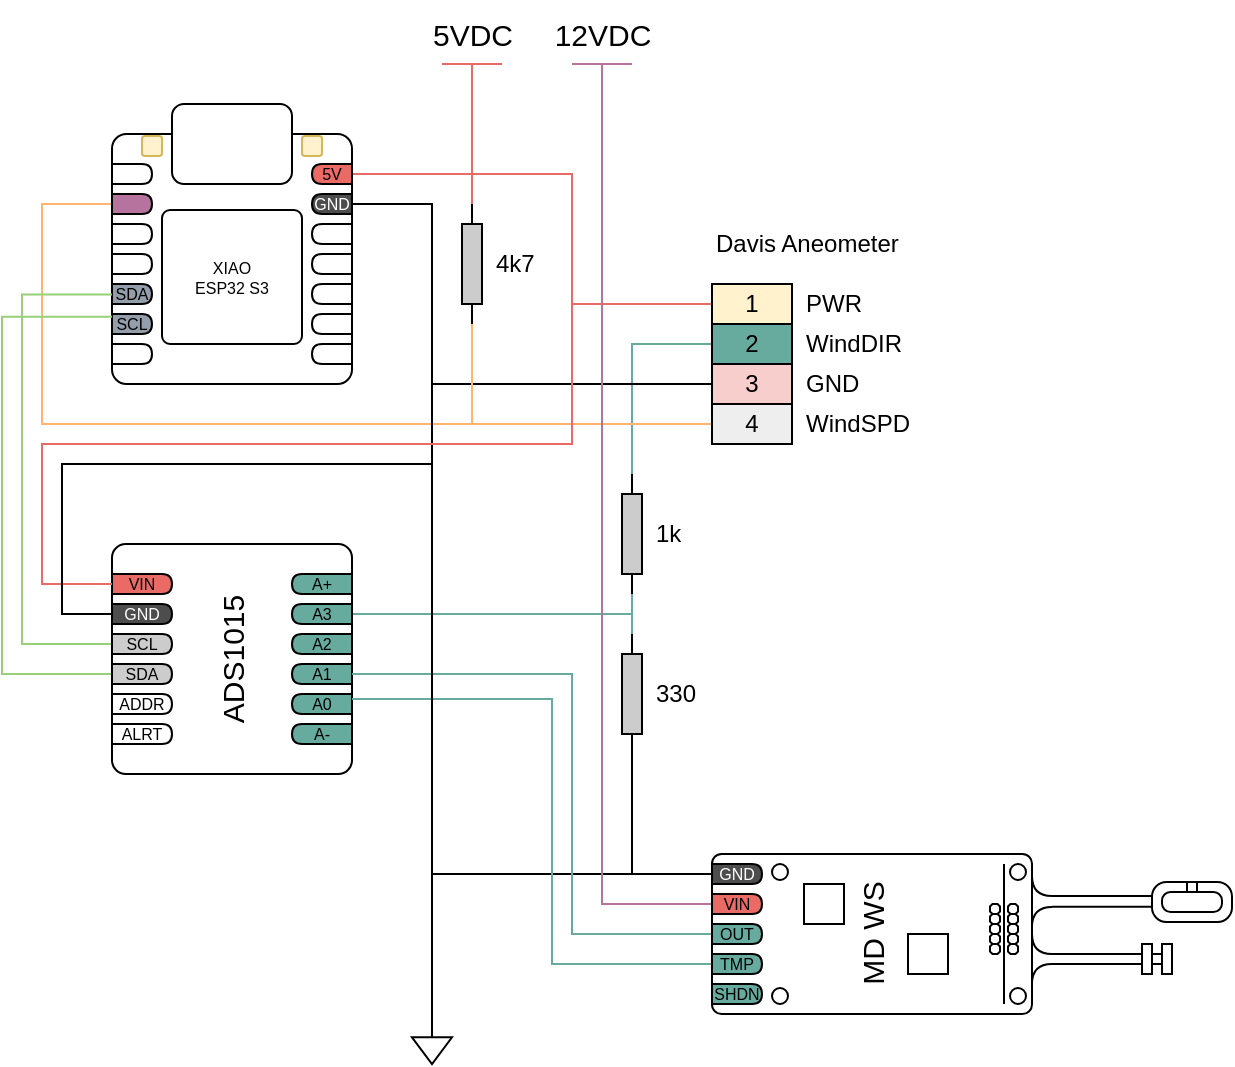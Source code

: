 <mxfile version="21.6.5" type="device" pages="3">
  <diagram name="Circuit" id="XvoTr9ljTmO1E6a0BPS7">
    <mxGraphModel dx="897" dy="849" grid="0" gridSize="5" guides="1" tooltips="1" connect="1" arrows="1" fold="1" page="1" pageScale="1" pageWidth="1169" pageHeight="827" math="0" shadow="0">
      <root>
        <mxCell id="0" />
        <mxCell id="1" parent="0" />
        <mxCell id="fw_i3p1-tEg3yMco6V4o-19" style="edgeStyle=orthogonalEdgeStyle;rounded=0;orthogonalLoop=1;jettySize=auto;html=1;exitX=0;exitY=0.5;exitDx=0;exitDy=0;entryX=0.5;entryY=0;entryDx=0;entryDy=0;entryPerimeter=0;endArrow=none;endFill=0;strokeColor=#EA6B66;" parent="1" source="fw_i3p1-tEg3yMco6V4o-3" target="fw_i3p1-tEg3yMco6V4o-18" edge="1">
          <mxGeometry relative="1" as="geometry">
            <mxPoint x="600" y="140" as="sourcePoint" />
            <mxPoint x="455" y="65" as="targetPoint" />
            <Array as="points">
              <mxPoint x="510" y="180" />
              <mxPoint x="510" y="115" />
              <mxPoint x="460" y="115" />
            </Array>
          </mxGeometry>
        </mxCell>
        <mxCell id="fw_i3p1-tEg3yMco6V4o-69" style="edgeStyle=orthogonalEdgeStyle;shape=connector;rounded=0;orthogonalLoop=1;jettySize=auto;html=1;labelBackgroundColor=default;strokeColor=#67AB9F;fontFamily=Helvetica;fontSize=11;fontColor=default;endArrow=none;endFill=0;exitX=0;exitY=0.5;exitDx=0;exitDy=0;" parent="1" source="fw_i3p1-tEg3yMco6V4o-6" edge="1">
          <mxGeometry relative="1" as="geometry">
            <Array as="points">
              <mxPoint x="540" y="200" />
            </Array>
            <mxPoint x="569.94" y="168.63" as="sourcePoint" />
            <mxPoint x="540" y="265" as="targetPoint" />
          </mxGeometry>
        </mxCell>
        <mxCell id="fw_i3p1-tEg3yMco6V4o-17" style="edgeStyle=orthogonalEdgeStyle;rounded=0;orthogonalLoop=1;jettySize=auto;html=1;exitX=0;exitY=0.5;exitDx=0;exitDy=0;entryX=0.5;entryY=0;entryDx=0;entryDy=0;entryPerimeter=0;endArrow=none;endFill=0;" parent="1" source="fw_i3p1-tEg3yMco6V4o-8" target="fw_i3p1-tEg3yMco6V4o-16" edge="1">
          <mxGeometry relative="1" as="geometry">
            <Array as="points">
              <mxPoint x="600" y="220" />
              <mxPoint x="440" y="220" />
              <mxPoint x="440" y="525" />
            </Array>
          </mxGeometry>
        </mxCell>
        <mxCell id="fw_i3p1-tEg3yMco6V4o-23" style="edgeStyle=orthogonalEdgeStyle;rounded=0;orthogonalLoop=1;jettySize=auto;html=1;exitX=0;exitY=0.5;exitDx=0;exitDy=0;endArrow=none;endFill=0;strokeColor=#FFB570;" parent="1" source="fw_i3p1-tEg3yMco6V4o-7" edge="1">
          <mxGeometry relative="1" as="geometry">
            <mxPoint x="604" y="210" as="sourcePoint" />
            <mxPoint x="460" y="190" as="targetPoint" />
            <Array as="points">
              <mxPoint x="600" y="240" />
              <mxPoint x="460" y="240" />
              <mxPoint x="460" y="190" />
            </Array>
          </mxGeometry>
        </mxCell>
        <mxCell id="fw_i3p1-tEg3yMco6V4o-70" style="edgeStyle=orthogonalEdgeStyle;shape=connector;rounded=0;orthogonalLoop=1;jettySize=auto;html=1;exitX=0;exitY=0.5;exitDx=0;exitDy=0;entryX=0;entryY=0.5;entryDx=0;entryDy=0;labelBackgroundColor=default;strokeColor=#FFB570;fontFamily=Helvetica;fontSize=11;fontColor=default;endArrow=none;endFill=0;" parent="1" source="fw_i3p1-tEg3yMco6V4o-8" target="fw_i3p1-tEg3yMco6V4o-36" edge="1">
          <mxGeometry relative="1" as="geometry">
            <Array as="points">
              <mxPoint x="245" y="240" />
              <mxPoint x="245" y="130" />
            </Array>
          </mxGeometry>
        </mxCell>
        <mxCell id="fw_i3p1-tEg3yMco6V4o-68" style="edgeStyle=orthogonalEdgeStyle;shape=connector;rounded=0;orthogonalLoop=1;jettySize=auto;html=1;exitX=0.5;exitY=0;exitDx=0;exitDy=0;exitPerimeter=0;entryX=1;entryY=0.5;entryDx=0;entryDy=0;labelBackgroundColor=default;strokeColor=default;fontFamily=Helvetica;fontSize=11;fontColor=default;endArrow=none;endFill=0;" parent="1" source="fw_i3p1-tEg3yMco6V4o-16" target="fw_i3p1-tEg3yMco6V4o-29" edge="1">
          <mxGeometry relative="1" as="geometry">
            <mxPoint x="486.69" y="289.75" as="sourcePoint" />
            <mxPoint x="351.69" y="129.75" as="targetPoint" />
            <Array as="points">
              <mxPoint x="440" y="130" />
            </Array>
          </mxGeometry>
        </mxCell>
        <mxCell id="fw_i3p1-tEg3yMco6V4o-16" value="" style="pointerEvents=1;verticalLabelPosition=bottom;shadow=0;dashed=0;align=center;html=1;verticalAlign=top;shape=mxgraph.electrical.signal_sources.signal_ground;" parent="1" vertex="1">
          <mxGeometry x="430" y="540" width="20" height="20" as="geometry" />
        </mxCell>
        <mxCell id="fw_i3p1-tEg3yMco6V4o-67" style="edgeStyle=orthogonalEdgeStyle;shape=connector;rounded=0;orthogonalLoop=1;jettySize=auto;html=1;exitX=0.5;exitY=0;exitDx=0;exitDy=0;exitPerimeter=0;entryX=1;entryY=0.5;entryDx=0;entryDy=0;labelBackgroundColor=default;strokeColor=#EA6B66;fontFamily=Helvetica;fontSize=11;fontColor=default;endArrow=none;endFill=0;" parent="1" source="fw_i3p1-tEg3yMco6V4o-18" target="fw_i3p1-tEg3yMco6V4o-35" edge="1">
          <mxGeometry relative="1" as="geometry" />
        </mxCell>
        <mxCell id="fw_i3p1-tEg3yMco6V4o-18" value="&lt;font style=&quot;font-size: 15px;&quot;&gt;5VDC&lt;/font&gt;" style="verticalLabelPosition=top;verticalAlign=bottom;shape=mxgraph.electrical.signal_sources.vdd;shadow=0;dashed=0;align=center;strokeWidth=1;fontSize=24;html=1;flipV=1;strokeColor=#EA6B66;" parent="1" vertex="1">
          <mxGeometry x="445" y="60" width="30" height="30" as="geometry" />
        </mxCell>
        <mxCell id="fw_i3p1-tEg3yMco6V4o-22" style="edgeStyle=orthogonalEdgeStyle;rounded=0;orthogonalLoop=1;jettySize=auto;html=1;endArrow=none;endFill=0;strokeColor=#EA6B66;" parent="1" edge="1">
          <mxGeometry relative="1" as="geometry">
            <mxPoint x="460" y="70" as="targetPoint" />
            <mxPoint x="460" y="130" as="sourcePoint" />
            <Array as="points">
              <mxPoint x="460" y="130" />
            </Array>
          </mxGeometry>
        </mxCell>
        <mxCell id="fw_i3p1-tEg3yMco6V4o-27" value="" style="group;fontSize=8;" parent="1" vertex="1" connectable="0">
          <mxGeometry x="280" y="80" width="120" height="140" as="geometry" />
        </mxCell>
        <mxCell id="fw_i3p1-tEg3yMco6V4o-28" value="" style="rounded=1;whiteSpace=wrap;html=1;arcSize=6;fontSize=8;" parent="fw_i3p1-tEg3yMco6V4o-27" vertex="1">
          <mxGeometry y="15" width="120" height="125" as="geometry" />
        </mxCell>
        <mxCell id="fw_i3p1-tEg3yMco6V4o-29" value="&lt;font style=&quot;color: rgb(255, 255, 255);&quot;&gt;GND&lt;/font&gt;" style="shape=delay;whiteSpace=wrap;html=1;flipV=0;flipH=1;fillColor=#4D4D4D;fontSize=8;" parent="fw_i3p1-tEg3yMco6V4o-27" vertex="1">
          <mxGeometry x="100" y="45" width="20" height="10" as="geometry" />
        </mxCell>
        <mxCell id="fw_i3p1-tEg3yMco6V4o-30" value="" style="shape=delay;whiteSpace=wrap;html=1;flipV=0;flipH=1;fontSize=8;" parent="fw_i3p1-tEg3yMco6V4o-27" vertex="1">
          <mxGeometry x="100" y="60" width="20" height="10" as="geometry" />
        </mxCell>
        <mxCell id="fw_i3p1-tEg3yMco6V4o-31" value="" style="shape=delay;whiteSpace=wrap;html=1;flipV=0;flipH=1;fontSize=8;" parent="fw_i3p1-tEg3yMco6V4o-27" vertex="1">
          <mxGeometry x="100" y="90" width="20" height="10" as="geometry" />
        </mxCell>
        <mxCell id="fw_i3p1-tEg3yMco6V4o-32" value="" style="shape=delay;whiteSpace=wrap;html=1;flipV=0;flipH=1;fontSize=8;" parent="fw_i3p1-tEg3yMco6V4o-27" vertex="1">
          <mxGeometry x="100" y="105" width="20" height="10" as="geometry" />
        </mxCell>
        <mxCell id="fw_i3p1-tEg3yMco6V4o-33" value="" style="shape=delay;whiteSpace=wrap;html=1;flipV=0;flipH=1;fontSize=8;" parent="fw_i3p1-tEg3yMco6V4o-27" vertex="1">
          <mxGeometry x="100" y="75" width="20" height="10" as="geometry" />
        </mxCell>
        <mxCell id="fw_i3p1-tEg3yMco6V4o-34" value="" style="shape=delay;whiteSpace=wrap;html=1;flipV=0;flipH=1;fontSize=8;" parent="fw_i3p1-tEg3yMco6V4o-27" vertex="1">
          <mxGeometry x="100" y="120" width="20" height="10" as="geometry" />
        </mxCell>
        <mxCell id="fw_i3p1-tEg3yMco6V4o-35" value="5V" style="shape=delay;whiteSpace=wrap;html=1;flipV=0;flipH=1;fillColor=#EA6B66;fontSize=8;" parent="fw_i3p1-tEg3yMco6V4o-27" vertex="1">
          <mxGeometry x="100" y="30" width="20" height="10" as="geometry" />
        </mxCell>
        <mxCell id="fw_i3p1-tEg3yMco6V4o-36" value="" style="shape=delay;whiteSpace=wrap;html=1;flipV=0;flipH=0;fillColor=#B5739D;fontSize=8;" parent="fw_i3p1-tEg3yMco6V4o-27" vertex="1">
          <mxGeometry y="45" width="20" height="10" as="geometry" />
        </mxCell>
        <mxCell id="fw_i3p1-tEg3yMco6V4o-37" value="" style="shape=delay;whiteSpace=wrap;html=1;flipV=0;flipH=0;fontSize=8;" parent="fw_i3p1-tEg3yMco6V4o-27" vertex="1">
          <mxGeometry y="60" width="20" height="10" as="geometry" />
        </mxCell>
        <mxCell id="fw_i3p1-tEg3yMco6V4o-38" value="SDA" style="shape=delay;whiteSpace=wrap;html=1;flipV=0;flipH=0;fillColor=#949EAB;fontSize=8;" parent="fw_i3p1-tEg3yMco6V4o-27" vertex="1">
          <mxGeometry y="90" width="20" height="10" as="geometry" />
        </mxCell>
        <mxCell id="fw_i3p1-tEg3yMco6V4o-39" value="SCL" style="shape=delay;whiteSpace=wrap;html=1;flipV=0;flipH=0;fillColor=#949EAB;fontSize=8;" parent="fw_i3p1-tEg3yMco6V4o-27" vertex="1">
          <mxGeometry y="105" width="20" height="10" as="geometry" />
        </mxCell>
        <mxCell id="fw_i3p1-tEg3yMco6V4o-40" value="" style="shape=delay;whiteSpace=wrap;html=1;flipV=0;flipH=0;fontSize=8;" parent="fw_i3p1-tEg3yMco6V4o-27" vertex="1">
          <mxGeometry y="75" width="20" height="10" as="geometry" />
        </mxCell>
        <mxCell id="fw_i3p1-tEg3yMco6V4o-41" value="" style="shape=delay;whiteSpace=wrap;html=1;flipV=0;flipH=0;fontSize=8;" parent="fw_i3p1-tEg3yMco6V4o-27" vertex="1">
          <mxGeometry y="120" width="20" height="10" as="geometry" />
        </mxCell>
        <mxCell id="fw_i3p1-tEg3yMco6V4o-42" value="" style="shape=delay;whiteSpace=wrap;html=1;flipV=0;flipH=0;fillColor=light-dark(#ffffff, #3a756b);fontSize=8;" parent="fw_i3p1-tEg3yMco6V4o-27" vertex="1">
          <mxGeometry y="30" width="20" height="10" as="geometry" />
        </mxCell>
        <mxCell id="fw_i3p1-tEg3yMco6V4o-43" value="" style="rounded=1;whiteSpace=wrap;html=1;fontSize=8;" parent="fw_i3p1-tEg3yMco6V4o-27" vertex="1">
          <mxGeometry x="30" width="60" height="40" as="geometry" />
        </mxCell>
        <mxCell id="fw_i3p1-tEg3yMco6V4o-44" value="" style="rounded=1;whiteSpace=wrap;html=1;fontSize=8;fillColor=#fff2cc;strokeColor=#d6b656;" parent="fw_i3p1-tEg3yMco6V4o-27" vertex="1">
          <mxGeometry x="95" y="16" width="10" height="10" as="geometry" />
        </mxCell>
        <mxCell id="fw_i3p1-tEg3yMco6V4o-45" value="" style="rounded=1;whiteSpace=wrap;html=1;fontSize=8;fillColor=#fff2cc;strokeColor=#d6b656;" parent="fw_i3p1-tEg3yMco6V4o-27" vertex="1">
          <mxGeometry x="15" y="16" width="10" height="10" as="geometry" />
        </mxCell>
        <mxCell id="fw_i3p1-tEg3yMco6V4o-46" value="XIAO&lt;br&gt;ESP32 S3" style="rounded=1;whiteSpace=wrap;html=1;arcSize=6;fontSize=8;" parent="fw_i3p1-tEg3yMco6V4o-27" vertex="1">
          <mxGeometry x="25" y="53" width="70" height="67" as="geometry" />
        </mxCell>
        <mxCell id="OuY9Tl7CmM50oojPETYp-21" style="edgeStyle=orthogonalEdgeStyle;rounded=0;orthogonalLoop=1;jettySize=auto;html=1;exitX=0;exitY=0.5;exitDx=0;exitDy=0;endArrow=none;startFill=0;entryX=0;entryY=0.5;entryDx=0;entryDy=0;strokeColor=#97D077;" parent="1" target="OuY9Tl7CmM50oojPETYp-5" edge="1">
          <mxGeometry relative="1" as="geometry">
            <mxPoint x="280" y="186.37" as="sourcePoint" />
            <mxPoint x="280" y="476.37" as="targetPoint" />
            <Array as="points">
              <mxPoint x="225" y="186" />
              <mxPoint x="225" y="365" />
            </Array>
          </mxGeometry>
        </mxCell>
        <mxCell id="OuY9Tl7CmM50oojPETYp-22" style="edgeStyle=orthogonalEdgeStyle;rounded=0;orthogonalLoop=1;jettySize=auto;html=1;exitX=0;exitY=0.5;exitDx=0;exitDy=0;endArrow=none;startFill=0;entryX=0;entryY=0.5;entryDx=0;entryDy=0;strokeColor=#97D077;" parent="1" target="OuY9Tl7CmM50oojPETYp-4" edge="1">
          <mxGeometry relative="1" as="geometry">
            <mxPoint x="280" y="175.31" as="sourcePoint" />
            <mxPoint x="280" y="435.31" as="targetPoint" />
            <Array as="points">
              <mxPoint x="235" y="175" />
              <mxPoint x="235" y="350" />
            </Array>
          </mxGeometry>
        </mxCell>
        <mxCell id="OuY9Tl7CmM50oojPETYp-29" style="edgeStyle=orthogonalEdgeStyle;shape=connector;rounded=0;orthogonalLoop=1;jettySize=auto;html=1;labelBackgroundColor=default;strokeColor=#67AB9F;fontFamily=Helvetica;fontSize=11;fontColor=default;endArrow=none;endFill=0;" parent="1" edge="1">
          <mxGeometry relative="1" as="geometry">
            <mxPoint x="540" y="325" as="sourcePoint" />
            <mxPoint x="540" y="355" as="targetPoint" />
          </mxGeometry>
        </mxCell>
        <mxCell id="OuY9Tl7CmM50oojPETYp-32" style="edgeStyle=orthogonalEdgeStyle;rounded=0;orthogonalLoop=1;jettySize=auto;html=1;entryX=0.5;entryY=0;entryDx=0;entryDy=0;entryPerimeter=0;endArrow=none;endFill=0;" parent="1" target="fw_i3p1-tEg3yMco6V4o-16" edge="1">
          <mxGeometry relative="1" as="geometry">
            <Array as="points">
              <mxPoint x="540" y="465" />
              <mxPoint x="440" y="465" />
              <mxPoint x="440" y="525" />
            </Array>
            <mxPoint x="540" y="405" as="sourcePoint" />
            <mxPoint x="465" y="585" as="targetPoint" />
          </mxGeometry>
        </mxCell>
        <mxCell id="fw_i3p1-tEg3yMco6V4o-72" value="4k7" style="text;html=1;align=left;verticalAlign=middle;resizable=1;points=[];autosize=0;strokeColor=none;fillColor=none;snapToPoint=1;" parent="1" vertex="1">
          <mxGeometry x="470" y="150" width="35" height="20" as="geometry" />
        </mxCell>
        <mxCell id="OuY9Tl7CmM50oojPETYp-35" value="" style="rounded=0;whiteSpace=wrap;html=1;fillColor=#CCCCCC;" parent="1" vertex="1">
          <mxGeometry x="455" y="140" width="10" height="40" as="geometry" />
        </mxCell>
        <mxCell id="OuY9Tl7CmM50oojPETYp-36" value="" style="endArrow=none;html=1;rounded=0;entryX=0.5;entryY=1;entryDx=0;entryDy=0;" parent="1" target="OuY9Tl7CmM50oojPETYp-35" edge="1">
          <mxGeometry width="50" height="50" relative="1" as="geometry">
            <mxPoint x="460" y="190" as="sourcePoint" />
            <mxPoint x="410" y="180" as="targetPoint" />
          </mxGeometry>
        </mxCell>
        <mxCell id="OuY9Tl7CmM50oojPETYp-37" value="" style="endArrow=none;html=1;rounded=0;entryX=0.5;entryY=0;entryDx=0;entryDy=0;" parent="1" target="OuY9Tl7CmM50oojPETYp-35" edge="1">
          <mxGeometry width="50" height="50" relative="1" as="geometry">
            <mxPoint x="460" y="130" as="sourcePoint" />
            <mxPoint x="500" y="210" as="targetPoint" />
          </mxGeometry>
        </mxCell>
        <mxCell id="OuY9Tl7CmM50oojPETYp-40" value="1k" style="text;html=1;align=left;verticalAlign=middle;resizable=1;points=[];autosize=0;strokeColor=none;fillColor=none;snapToPoint=1;" parent="1" vertex="1">
          <mxGeometry x="550" y="285" width="40" height="20" as="geometry" />
        </mxCell>
        <mxCell id="OuY9Tl7CmM50oojPETYp-41" value="" style="rounded=0;whiteSpace=wrap;html=1;fillStyle=solid;fillColor=#CCCCCC;" parent="1" vertex="1">
          <mxGeometry x="535" y="275" width="10" height="40" as="geometry" />
        </mxCell>
        <mxCell id="OuY9Tl7CmM50oojPETYp-42" value="" style="endArrow=none;html=1;rounded=0;entryX=0.5;entryY=1;entryDx=0;entryDy=0;" parent="1" target="OuY9Tl7CmM50oojPETYp-41" edge="1">
          <mxGeometry width="50" height="50" relative="1" as="geometry">
            <mxPoint x="540" y="325" as="sourcePoint" />
            <mxPoint x="459.75" y="315" as="targetPoint" />
          </mxGeometry>
        </mxCell>
        <mxCell id="OuY9Tl7CmM50oojPETYp-43" value="" style="endArrow=none;html=1;rounded=0;entryX=0.5;entryY=0;entryDx=0;entryDy=0;" parent="1" target="OuY9Tl7CmM50oojPETYp-41" edge="1">
          <mxGeometry width="50" height="50" relative="1" as="geometry">
            <mxPoint x="540" y="265" as="sourcePoint" />
            <mxPoint x="549.75" y="345" as="targetPoint" />
          </mxGeometry>
        </mxCell>
        <mxCell id="OuY9Tl7CmM50oojPETYp-44" value="330" style="text;html=1;align=left;verticalAlign=middle;resizable=1;points=[];autosize=0;strokeColor=none;fillColor=none;snapToPoint=1;" parent="1" vertex="1">
          <mxGeometry x="550" y="365" width="40" height="20" as="geometry" />
        </mxCell>
        <mxCell id="OuY9Tl7CmM50oojPETYp-45" value="" style="rounded=0;whiteSpace=wrap;html=1;fillColor=#CCCCCC;fillStyle=auto;" parent="1" vertex="1">
          <mxGeometry x="535" y="355" width="10" height="40" as="geometry" />
        </mxCell>
        <mxCell id="OuY9Tl7CmM50oojPETYp-46" value="" style="endArrow=none;html=1;rounded=0;entryX=0.5;entryY=1;entryDx=0;entryDy=0;" parent="1" target="OuY9Tl7CmM50oojPETYp-45" edge="1">
          <mxGeometry width="50" height="50" relative="1" as="geometry">
            <mxPoint x="540" y="405" as="sourcePoint" />
            <mxPoint x="459.75" y="395" as="targetPoint" />
          </mxGeometry>
        </mxCell>
        <mxCell id="OuY9Tl7CmM50oojPETYp-47" value="" style="endArrow=none;html=1;rounded=0;entryX=0.5;entryY=0;entryDx=0;entryDy=0;" parent="1" target="OuY9Tl7CmM50oojPETYp-45" edge="1">
          <mxGeometry width="50" height="50" relative="1" as="geometry">
            <mxPoint x="540" y="345" as="sourcePoint" />
            <mxPoint x="549.75" y="425" as="targetPoint" />
          </mxGeometry>
        </mxCell>
        <mxCell id="fw_i3p1-tEg3yMco6V4o-3" value="1" style="rounded=0;whiteSpace=wrap;html=1;fillColor=#fff2cc;strokeColor=default;container=0;" parent="1" vertex="1">
          <mxGeometry x="580" y="170" width="40" height="20" as="geometry" />
        </mxCell>
        <mxCell id="fw_i3p1-tEg3yMco6V4o-6" value="2" style="rounded=0;whiteSpace=wrap;html=1;fillColor=#67AB9F;strokeColor=default;container=0;" parent="1" vertex="1">
          <mxGeometry x="580" y="190" width="40" height="20" as="geometry" />
        </mxCell>
        <mxCell id="fw_i3p1-tEg3yMco6V4o-7" value="3" style="rounded=0;whiteSpace=wrap;html=1;fillColor=#f8cecc;strokeColor=default;container=0;" parent="1" vertex="1">
          <mxGeometry x="580" y="210" width="40" height="20" as="geometry" />
        </mxCell>
        <mxCell id="fw_i3p1-tEg3yMco6V4o-8" value="4" style="rounded=0;whiteSpace=wrap;html=1;fillColor=#eeeeee;strokeColor=default;container=0;" parent="1" vertex="1">
          <mxGeometry x="580" y="230" width="40" height="20" as="geometry" />
        </mxCell>
        <mxCell id="fw_i3p1-tEg3yMco6V4o-10" value="PWR" style="text;html=1;align=left;verticalAlign=middle;resizable=1;points=[];autosize=0;strokeColor=none;fillColor=none;snapToPoint=1;container=0;" parent="1" vertex="1">
          <mxGeometry x="625" y="170" width="60" height="20" as="geometry" />
        </mxCell>
        <mxCell id="fw_i3p1-tEg3yMco6V4o-11" value="WindDIR" style="text;html=1;align=left;verticalAlign=middle;resizable=1;points=[];autosize=0;strokeColor=none;fillColor=none;snapToPoint=1;container=0;" parent="1" vertex="1">
          <mxGeometry x="625" y="190" width="60" height="20" as="geometry" />
        </mxCell>
        <mxCell id="fw_i3p1-tEg3yMco6V4o-12" value="GND" style="text;html=1;align=left;verticalAlign=middle;resizable=1;points=[];autosize=0;strokeColor=none;fillColor=none;snapToPoint=1;container=0;" parent="1" vertex="1">
          <mxGeometry x="625" y="210" width="60" height="20" as="geometry" />
        </mxCell>
        <mxCell id="fw_i3p1-tEg3yMco6V4o-13" value="WindSPD" style="text;html=1;align=left;verticalAlign=middle;resizable=1;points=[];autosize=0;strokeColor=none;fillColor=none;snapToPoint=1;container=0;" parent="1" vertex="1">
          <mxGeometry x="625" y="230" width="60" height="20" as="geometry" />
        </mxCell>
        <mxCell id="fw_i3p1-tEg3yMco6V4o-73" value="Davis Aneometer" style="text;html=1;align=left;verticalAlign=middle;resizable=1;points=[];autosize=0;strokeColor=none;fillColor=none;snapToPoint=1;container=0;" parent="1" vertex="1">
          <mxGeometry x="580" y="140" width="100" height="20" as="geometry" />
        </mxCell>
        <mxCell id="OuY9Tl7CmM50oojPETYp-49" style="edgeStyle=orthogonalEdgeStyle;rounded=0;orthogonalLoop=1;jettySize=auto;html=1;exitX=1;exitY=0.5;exitDx=0;exitDy=0;endArrow=none;startFill=0;strokeColor=#67AB9F;" parent="1" source="OuY9Tl7CmM50oojPETYp-10" edge="1">
          <mxGeometry relative="1" as="geometry">
            <mxPoint x="540" y="325" as="targetPoint" />
            <Array as="points">
              <mxPoint x="540" y="335" />
            </Array>
          </mxGeometry>
        </mxCell>
        <mxCell id="OuY9Tl7CmM50oojPETYp-51" value="" style="group" parent="1" vertex="1" connectable="0">
          <mxGeometry x="280" y="300" width="120" height="115" as="geometry" />
        </mxCell>
        <mxCell id="OuY9Tl7CmM50oojPETYp-15" value="" style="rounded=1;whiteSpace=wrap;html=1;arcSize=6;fontSize=9;verticalAlign=middle;horizontal=1;" parent="OuY9Tl7CmM50oojPETYp-51" vertex="1">
          <mxGeometry width="120" height="115" as="geometry" />
        </mxCell>
        <mxCell id="OuY9Tl7CmM50oojPETYp-2" value="VIN" style="shape=delay;whiteSpace=wrap;html=1;flipV=0;flipH=0;fontSize=8;verticalAlign=middle;horizontal=1;fillColor=#EA6B66;" parent="OuY9Tl7CmM50oojPETYp-51" vertex="1">
          <mxGeometry y="15" width="30" height="10" as="geometry" />
        </mxCell>
        <mxCell id="OuY9Tl7CmM50oojPETYp-3" value="&lt;font style=&quot;color: rgb(255, 255, 255);&quot;&gt;GND&lt;/font&gt;" style="shape=delay;whiteSpace=wrap;html=1;flipV=0;flipH=0;fontSize=8;verticalAlign=middle;horizontal=1;fillColor=#4D4D4D;" parent="OuY9Tl7CmM50oojPETYp-51" vertex="1">
          <mxGeometry y="30" width="30" height="10" as="geometry" />
        </mxCell>
        <mxCell id="OuY9Tl7CmM50oojPETYp-4" value="SCL" style="shape=delay;whiteSpace=wrap;html=1;flipV=0;flipH=0;fontSize=8;verticalAlign=middle;horizontal=1;fillColor=#CCCCCC;" parent="OuY9Tl7CmM50oojPETYp-51" vertex="1">
          <mxGeometry y="45" width="30" height="10" as="geometry" />
        </mxCell>
        <mxCell id="OuY9Tl7CmM50oojPETYp-5" value="SDA" style="shape=delay;whiteSpace=wrap;html=1;flipV=0;flipH=0;fontSize=8;verticalAlign=middle;horizontal=1;fillColor=#CCCCCC;" parent="OuY9Tl7CmM50oojPETYp-51" vertex="1">
          <mxGeometry y="60" width="30" height="10" as="geometry" />
        </mxCell>
        <mxCell id="OuY9Tl7CmM50oojPETYp-6" value="ADDR" style="shape=delay;whiteSpace=wrap;html=1;flipV=0;flipH=0;fontSize=8;verticalAlign=middle;horizontal=1;" parent="OuY9Tl7CmM50oojPETYp-51" vertex="1">
          <mxGeometry y="75" width="30" height="10" as="geometry" />
        </mxCell>
        <mxCell id="OuY9Tl7CmM50oojPETYp-7" value="ALRT" style="shape=delay;whiteSpace=wrap;html=1;flipV=0;flipH=0;fontSize=8;verticalAlign=middle;horizontal=1;" parent="OuY9Tl7CmM50oojPETYp-51" vertex="1">
          <mxGeometry y="90" width="30" height="10" as="geometry" />
        </mxCell>
        <mxCell id="OuY9Tl7CmM50oojPETYp-8" value="A+" style="shape=delay;whiteSpace=wrap;html=1;flipV=1;flipH=1;fontSize=8;verticalAlign=middle;horizontal=1;fillColor=#67AB9F;" parent="OuY9Tl7CmM50oojPETYp-51" vertex="1">
          <mxGeometry x="90" y="15" width="30" height="10" as="geometry" />
        </mxCell>
        <mxCell id="OuY9Tl7CmM50oojPETYp-10" value="A3" style="shape=delay;whiteSpace=wrap;html=1;flipV=1;flipH=1;fontSize=8;verticalAlign=middle;horizontal=1;fillColor=#67AB9F;" parent="OuY9Tl7CmM50oojPETYp-51" vertex="1">
          <mxGeometry x="90" y="30" width="30" height="10" as="geometry" />
        </mxCell>
        <mxCell id="OuY9Tl7CmM50oojPETYp-11" value="A2" style="shape=delay;whiteSpace=wrap;html=1;flipV=1;flipH=1;fontSize=8;verticalAlign=middle;horizontal=1;fillColor=#67AB9F;" parent="OuY9Tl7CmM50oojPETYp-51" vertex="1">
          <mxGeometry x="90" y="45" width="30" height="10" as="geometry" />
        </mxCell>
        <mxCell id="OuY9Tl7CmM50oojPETYp-12" value="A1" style="shape=delay;whiteSpace=wrap;html=1;flipV=1;flipH=1;fontSize=8;verticalAlign=middle;horizontal=1;fillColor=#67AB9F;" parent="OuY9Tl7CmM50oojPETYp-51" vertex="1">
          <mxGeometry x="90" y="60" width="30" height="10" as="geometry" />
        </mxCell>
        <mxCell id="OuY9Tl7CmM50oojPETYp-13" value="A0" style="shape=delay;whiteSpace=wrap;html=1;flipV=1;flipH=1;fontSize=8;verticalAlign=middle;horizontal=1;fillColor=#67AB9F;" parent="OuY9Tl7CmM50oojPETYp-51" vertex="1">
          <mxGeometry x="90" y="75" width="30" height="10" as="geometry" />
        </mxCell>
        <mxCell id="OuY9Tl7CmM50oojPETYp-14" value="A-" style="shape=delay;whiteSpace=wrap;html=1;flipV=1;flipH=1;fontSize=8;verticalAlign=middle;horizontal=1;fillColor=#67AB9F;" parent="OuY9Tl7CmM50oojPETYp-51" vertex="1">
          <mxGeometry x="90" y="90" width="30" height="10" as="geometry" />
        </mxCell>
        <mxCell id="OuY9Tl7CmM50oojPETYp-18" value="ADS1015" style="text;html=1;align=center;verticalAlign=middle;resizable=0;points=[];autosize=1;strokeColor=none;fillColor=none;horizontal=0;fontSize=15;" parent="OuY9Tl7CmM50oojPETYp-51" vertex="1">
          <mxGeometry x="40" y="18" width="40" height="80" as="geometry" />
        </mxCell>
        <mxCell id="lrHeVXL_7mHY9V9zvXNX-52" style="edgeStyle=orthogonalEdgeStyle;rounded=0;orthogonalLoop=1;jettySize=auto;html=1;exitX=0;exitY=0.5;exitDx=0;exitDy=0;entryX=0.5;entryY=0;entryDx=0;entryDy=0;entryPerimeter=0;endArrow=none;endFill=0;" parent="1" source="lrHeVXL_7mHY9V9zvXNX-4" target="fw_i3p1-tEg3yMco6V4o-16" edge="1">
          <mxGeometry relative="1" as="geometry" />
        </mxCell>
        <mxCell id="lrHeVXL_7mHY9V9zvXNX-53" style="edgeStyle=orthogonalEdgeStyle;rounded=0;orthogonalLoop=1;jettySize=auto;html=1;exitX=0;exitY=0.5;exitDx=0;exitDy=0;endArrow=none;endFill=0;strokeColor=#B5739D;entryX=0.5;entryY=0;entryDx=0;entryDy=0;entryPerimeter=0;" parent="1" source="lrHeVXL_7mHY9V9zvXNX-3" target="8cegwo1otzn5n52Kw3hn-1" edge="1">
          <mxGeometry relative="1" as="geometry">
            <mxPoint x="605" y="185" as="sourcePoint" />
            <mxPoint x="485" y="65" as="targetPoint" />
            <Array as="points">
              <mxPoint x="525" y="480" />
              <mxPoint x="525" y="90" />
            </Array>
          </mxGeometry>
        </mxCell>
        <mxCell id="lrHeVXL_7mHY9V9zvXNX-54" style="edgeStyle=orthogonalEdgeStyle;rounded=0;orthogonalLoop=1;jettySize=auto;html=1;exitX=1;exitY=0.25;exitDx=0;exitDy=0;entryX=0;entryY=0.5;entryDx=0;entryDy=0;endArrow=none;endFill=0;strokeColor=#67AB9F;" parent="1" source="OuY9Tl7CmM50oojPETYp-13" target="lrHeVXL_7mHY9V9zvXNX-12" edge="1">
          <mxGeometry relative="1" as="geometry">
            <Array as="points">
              <mxPoint x="500" y="378" />
              <mxPoint x="500" y="510" />
            </Array>
          </mxGeometry>
        </mxCell>
        <mxCell id="lrHeVXL_7mHY9V9zvXNX-55" style="edgeStyle=orthogonalEdgeStyle;rounded=0;orthogonalLoop=1;jettySize=auto;html=1;exitX=1;exitY=0.5;exitDx=0;exitDy=0;entryX=0;entryY=0.5;entryDx=0;entryDy=0;endArrow=none;endFill=0;strokeColor=#67AB9F;" parent="1" source="OuY9Tl7CmM50oojPETYp-12" target="lrHeVXL_7mHY9V9zvXNX-11" edge="1">
          <mxGeometry relative="1" as="geometry">
            <Array as="points">
              <mxPoint x="510" y="365" />
              <mxPoint x="510" y="495" />
            </Array>
          </mxGeometry>
        </mxCell>
        <mxCell id="lrHeVXL_7mHY9V9zvXNX-56" style="edgeStyle=orthogonalEdgeStyle;rounded=0;orthogonalLoop=1;jettySize=auto;html=1;exitX=0;exitY=0.5;exitDx=0;exitDy=0;entryX=0.5;entryY=0;entryDx=0;entryDy=0;entryPerimeter=0;endArrow=none;endFill=0;strokeColor=#EA6B66;" parent="1" source="OuY9Tl7CmM50oojPETYp-2" target="fw_i3p1-tEg3yMco6V4o-18" edge="1">
          <mxGeometry relative="1" as="geometry">
            <mxPoint x="455" y="70.0" as="targetPoint" />
            <mxPoint x="275" y="320" as="sourcePoint" />
            <Array as="points">
              <mxPoint x="245" y="320" />
              <mxPoint x="245" y="250" />
              <mxPoint x="510" y="250" />
              <mxPoint x="510" y="115" />
              <mxPoint x="460" y="115" />
            </Array>
          </mxGeometry>
        </mxCell>
        <mxCell id="lrHeVXL_7mHY9V9zvXNX-57" style="edgeStyle=orthogonalEdgeStyle;rounded=0;orthogonalLoop=1;jettySize=auto;html=1;exitX=0;exitY=0.5;exitDx=0;exitDy=0;entryX=0.5;entryY=0;entryDx=0;entryDy=0;entryPerimeter=0;endArrow=none;endFill=0;" parent="1" source="OuY9Tl7CmM50oojPETYp-3" target="fw_i3p1-tEg3yMco6V4o-16" edge="1">
          <mxGeometry relative="1" as="geometry">
            <Array as="points">
              <mxPoint x="255" y="335" />
              <mxPoint x="255" y="260" />
              <mxPoint x="440" y="260" />
            </Array>
          </mxGeometry>
        </mxCell>
        <mxCell id="8cegwo1otzn5n52Kw3hn-1" value="&lt;font style=&quot;font-size: 15px;&quot;&gt;12VDC&lt;/font&gt;" style="verticalLabelPosition=top;verticalAlign=bottom;shape=mxgraph.electrical.signal_sources.vdd;shadow=0;dashed=0;align=center;strokeWidth=1;fontSize=24;html=1;flipV=1;strokeColor=#B5739D;" parent="1" vertex="1">
          <mxGeometry x="510" y="60" width="30" height="30" as="geometry" />
        </mxCell>
        <mxCell id="LMsbiMGazPQTipoCIP0I-10" value="" style="group" parent="1" vertex="1" connectable="0">
          <mxGeometry x="580" y="455" width="260" height="80" as="geometry" />
        </mxCell>
        <mxCell id="LMsbiMGazPQTipoCIP0I-6" value="" style="endArrow=none;html=1;rounded=0;entryX=0;entryY=0.25;entryDx=0;entryDy=0;" parent="LMsbiMGazPQTipoCIP0I-10" edge="1">
          <mxGeometry width="50" height="50" relative="1" as="geometry">
            <mxPoint x="170" y="21" as="sourcePoint" />
            <mxPoint x="220" y="21" as="targetPoint" />
          </mxGeometry>
        </mxCell>
        <mxCell id="lrHeVXL_7mHY9V9zvXNX-2" value="" style="rounded=1;whiteSpace=wrap;html=1;arcSize=6;fontSize=9;verticalAlign=middle;horizontal=1;container=0;" parent="LMsbiMGazPQTipoCIP0I-10" vertex="1">
          <mxGeometry width="160" height="80" as="geometry" />
        </mxCell>
        <mxCell id="lrHeVXL_7mHY9V9zvXNX-3" value="VIN" style="shape=delay;whiteSpace=wrap;html=1;flipV=0;flipH=0;fontSize=8;verticalAlign=middle;horizontal=1;fillColor=#EA6B66;container=0;" parent="LMsbiMGazPQTipoCIP0I-10" vertex="1">
          <mxGeometry y="20" width="25" height="10" as="geometry" />
        </mxCell>
        <mxCell id="lrHeVXL_7mHY9V9zvXNX-4" value="&lt;font style=&quot;color: rgb(255, 255, 255);&quot;&gt;GND&lt;/font&gt;" style="shape=delay;whiteSpace=wrap;html=1;flipV=0;flipH=0;fontSize=8;verticalAlign=middle;horizontal=1;fillColor=#4D4D4D;container=0;" parent="LMsbiMGazPQTipoCIP0I-10" vertex="1">
          <mxGeometry y="5" width="25" height="10" as="geometry" />
        </mxCell>
        <mxCell id="lrHeVXL_7mHY9V9zvXNX-11" value="OUT" style="shape=delay;whiteSpace=wrap;html=1;flipV=1;flipH=0;fontSize=8;verticalAlign=middle;horizontal=1;fillColor=#67AB9F;container=0;" parent="LMsbiMGazPQTipoCIP0I-10" vertex="1">
          <mxGeometry y="35" width="25" height="10" as="geometry" />
        </mxCell>
        <mxCell id="lrHeVXL_7mHY9V9zvXNX-12" value="TMP" style="shape=delay;whiteSpace=wrap;html=1;flipV=1;flipH=0;fontSize=8;verticalAlign=middle;horizontal=1;fillColor=#67AB9F;container=0;" parent="LMsbiMGazPQTipoCIP0I-10" vertex="1">
          <mxGeometry y="50" width="25" height="10" as="geometry" />
        </mxCell>
        <mxCell id="lrHeVXL_7mHY9V9zvXNX-13" value="SHDN" style="shape=delay;whiteSpace=wrap;html=1;flipV=1;flipH=0;fontSize=8;verticalAlign=middle;horizontal=1;fillColor=#67AB9F;container=0;" parent="LMsbiMGazPQTipoCIP0I-10" vertex="1">
          <mxGeometry y="65" width="25" height="10" as="geometry" />
        </mxCell>
        <mxCell id="lrHeVXL_7mHY9V9zvXNX-16" value="" style="rounded=1;whiteSpace=wrap;html=1;arcSize=36;fontSize=9;verticalAlign=middle;horizontal=1;container=0;" parent="LMsbiMGazPQTipoCIP0I-10" vertex="1">
          <mxGeometry x="220" y="14" width="40" height="20" as="geometry" />
        </mxCell>
        <mxCell id="lrHeVXL_7mHY9V9zvXNX-17" value="" style="rounded=1;whiteSpace=wrap;html=1;arcSize=43;fontSize=9;verticalAlign=middle;horizontal=1;container=0;" parent="LMsbiMGazPQTipoCIP0I-10" vertex="1">
          <mxGeometry x="225" y="19" width="30" height="10" as="geometry" />
        </mxCell>
        <mxCell id="lrHeVXL_7mHY9V9zvXNX-20" value="" style="rounded=0;whiteSpace=wrap;html=1;container=0;" parent="LMsbiMGazPQTipoCIP0I-10" vertex="1">
          <mxGeometry x="237.5" y="14" width="5" height="5" as="geometry" />
        </mxCell>
        <mxCell id="lrHeVXL_7mHY9V9zvXNX-21" value="" style="rounded=0;whiteSpace=wrap;html=1;container=0;" parent="LMsbiMGazPQTipoCIP0I-10" vertex="1">
          <mxGeometry x="46" y="15" width="20" height="20" as="geometry" />
        </mxCell>
        <mxCell id="lrHeVXL_7mHY9V9zvXNX-23" value="" style="rounded=0;whiteSpace=wrap;html=1;container=0;" parent="LMsbiMGazPQTipoCIP0I-10" vertex="1">
          <mxGeometry x="98" y="40" width="20" height="20" as="geometry" />
        </mxCell>
        <mxCell id="lrHeVXL_7mHY9V9zvXNX-27" value="" style="verticalLabelPosition=bottom;verticalAlign=top;html=1;shape=mxgraph.basic.polygon;polyCoords=[[0.25,0],[0.75,0],[1,0.25],[1,0.75],[0.75,1],[0.25,1],[0,0.75],[0,0.25]];polyline=0;container=0;" parent="LMsbiMGazPQTipoCIP0I-10" vertex="1">
          <mxGeometry x="148" y="25" width="5" height="5" as="geometry" />
        </mxCell>
        <mxCell id="lrHeVXL_7mHY9V9zvXNX-28" value="" style="verticalLabelPosition=bottom;verticalAlign=top;html=1;shape=mxgraph.basic.polygon;polyCoords=[[0.25,0],[0.75,0],[1,0.25],[1,0.75],[0.75,1],[0.25,1],[0,0.75],[0,0.25]];polyline=0;container=0;" parent="LMsbiMGazPQTipoCIP0I-10" vertex="1">
          <mxGeometry x="148" y="30" width="5" height="5" as="geometry" />
        </mxCell>
        <mxCell id="lrHeVXL_7mHY9V9zvXNX-30" value="" style="verticalLabelPosition=bottom;verticalAlign=top;html=1;shape=mxgraph.basic.polygon;polyCoords=[[0.25,0],[0.75,0],[1,0.25],[1,0.75],[0.75,1],[0.25,1],[0,0.75],[0,0.25]];polyline=0;container=0;" parent="LMsbiMGazPQTipoCIP0I-10" vertex="1">
          <mxGeometry x="148" y="35" width="5" height="5" as="geometry" />
        </mxCell>
        <mxCell id="lrHeVXL_7mHY9V9zvXNX-31" value="" style="verticalLabelPosition=bottom;verticalAlign=top;html=1;shape=mxgraph.basic.polygon;polyCoords=[[0.25,0],[0.75,0],[1,0.25],[1,0.75],[0.75,1],[0.25,1],[0,0.75],[0,0.25]];polyline=0;container=0;" parent="LMsbiMGazPQTipoCIP0I-10" vertex="1">
          <mxGeometry x="148" y="40" width="5" height="5" as="geometry" />
        </mxCell>
        <mxCell id="lrHeVXL_7mHY9V9zvXNX-32" value="" style="verticalLabelPosition=bottom;verticalAlign=top;html=1;shape=mxgraph.basic.polygon;polyCoords=[[0.25,0],[0.75,0],[1,0.25],[1,0.75],[0.75,1],[0.25,1],[0,0.75],[0,0.25]];polyline=0;container=0;" parent="LMsbiMGazPQTipoCIP0I-10" vertex="1">
          <mxGeometry x="148" y="45" width="5" height="5" as="geometry" />
        </mxCell>
        <mxCell id="lrHeVXL_7mHY9V9zvXNX-34" value="" style="verticalLabelPosition=bottom;verticalAlign=top;html=1;shape=mxgraph.basic.polygon;polyCoords=[[0.25,0],[0.75,0],[1,0.25],[1,0.75],[0.75,1],[0.25,1],[0,0.75],[0,0.25]];polyline=0;container=0;" parent="LMsbiMGazPQTipoCIP0I-10" vertex="1">
          <mxGeometry x="139" y="25" width="5" height="5" as="geometry" />
        </mxCell>
        <mxCell id="lrHeVXL_7mHY9V9zvXNX-35" value="" style="verticalLabelPosition=bottom;verticalAlign=top;html=1;shape=mxgraph.basic.polygon;polyCoords=[[0.25,0],[0.75,0],[1,0.25],[1,0.75],[0.75,1],[0.25,1],[0,0.75],[0,0.25]];polyline=0;container=0;" parent="LMsbiMGazPQTipoCIP0I-10" vertex="1">
          <mxGeometry x="139" y="30" width="5" height="5" as="geometry" />
        </mxCell>
        <mxCell id="lrHeVXL_7mHY9V9zvXNX-36" value="" style="verticalLabelPosition=bottom;verticalAlign=top;html=1;shape=mxgraph.basic.polygon;polyCoords=[[0.25,0],[0.75,0],[1,0.25],[1,0.75],[0.75,1],[0.25,1],[0,0.75],[0,0.25]];polyline=0;container=0;" parent="LMsbiMGazPQTipoCIP0I-10" vertex="1">
          <mxGeometry x="139" y="35" width="5" height="5" as="geometry" />
        </mxCell>
        <mxCell id="lrHeVXL_7mHY9V9zvXNX-37" value="" style="verticalLabelPosition=bottom;verticalAlign=top;html=1;shape=mxgraph.basic.polygon;polyCoords=[[0.25,0],[0.75,0],[1,0.25],[1,0.75],[0.75,1],[0.25,1],[0,0.75],[0,0.25]];polyline=0;container=0;" parent="LMsbiMGazPQTipoCIP0I-10" vertex="1">
          <mxGeometry x="139" y="40" width="5" height="5" as="geometry" />
        </mxCell>
        <mxCell id="lrHeVXL_7mHY9V9zvXNX-38" value="" style="verticalLabelPosition=bottom;verticalAlign=top;html=1;shape=mxgraph.basic.polygon;polyCoords=[[0.25,0],[0.75,0],[1,0.25],[1,0.75],[0.75,1],[0.25,1],[0,0.75],[0,0.25]];polyline=0;container=0;" parent="LMsbiMGazPQTipoCIP0I-10" vertex="1">
          <mxGeometry x="139" y="45" width="5" height="5" as="geometry" />
        </mxCell>
        <mxCell id="lrHeVXL_7mHY9V9zvXNX-39" value="" style="endArrow=none;html=1;rounded=0;" parent="LMsbiMGazPQTipoCIP0I-10" edge="1">
          <mxGeometry width="50" height="50" relative="1" as="geometry">
            <mxPoint x="146" y="75" as="sourcePoint" />
            <mxPoint x="146" y="5" as="targetPoint" />
          </mxGeometry>
        </mxCell>
        <mxCell id="lrHeVXL_7mHY9V9zvXNX-46" value="" style="ellipse;whiteSpace=wrap;html=1;aspect=fixed;container=0;" parent="LMsbiMGazPQTipoCIP0I-10" vertex="1">
          <mxGeometry x="30" y="5" width="8" height="8" as="geometry" />
        </mxCell>
        <mxCell id="lrHeVXL_7mHY9V9zvXNX-48" value="" style="ellipse;whiteSpace=wrap;html=1;aspect=fixed;container=0;" parent="LMsbiMGazPQTipoCIP0I-10" vertex="1">
          <mxGeometry x="30" y="67" width="8" height="8" as="geometry" />
        </mxCell>
        <mxCell id="lrHeVXL_7mHY9V9zvXNX-49" value="" style="ellipse;whiteSpace=wrap;html=1;aspect=fixed;container=0;" parent="LMsbiMGazPQTipoCIP0I-10" vertex="1">
          <mxGeometry x="149" y="5" width="8" height="8" as="geometry" />
        </mxCell>
        <mxCell id="lrHeVXL_7mHY9V9zvXNX-50" value="" style="ellipse;whiteSpace=wrap;html=1;aspect=fixed;container=0;" parent="LMsbiMGazPQTipoCIP0I-10" vertex="1">
          <mxGeometry x="149" y="67" width="8" height="8" as="geometry" />
        </mxCell>
        <mxCell id="lrHeVXL_7mHY9V9zvXNX-15" value="MD WS" style="text;html=1;align=center;verticalAlign=middle;resizable=1;points=[];autosize=0;strokeColor=none;fillColor=none;horizontal=0;fontSize=15;container=0;" parent="LMsbiMGazPQTipoCIP0I-10" vertex="1">
          <mxGeometry x="60" y="5" width="40" height="70" as="geometry" />
        </mxCell>
        <mxCell id="LMsbiMGazPQTipoCIP0I-2" value="" style="endArrow=none;html=1;rounded=0;edgeStyle=orthogonalEdgeStyle;curved=1;" parent="LMsbiMGazPQTipoCIP0I-10" edge="1">
          <mxGeometry width="50" height="50" relative="1" as="geometry">
            <mxPoint x="170" y="21" as="sourcePoint" />
            <mxPoint x="160" y="11" as="targetPoint" />
          </mxGeometry>
        </mxCell>
        <mxCell id="LMsbiMGazPQTipoCIP0I-3" value="" style="endArrow=none;html=1;rounded=0;edgeStyle=orthogonalEdgeStyle;curved=1;" parent="LMsbiMGazPQTipoCIP0I-10" edge="1">
          <mxGeometry width="50" height="50" relative="1" as="geometry">
            <mxPoint x="170" y="50" as="sourcePoint" />
            <mxPoint x="160" y="40" as="targetPoint" />
          </mxGeometry>
        </mxCell>
        <mxCell id="LMsbiMGazPQTipoCIP0I-4" value="" style="endArrow=none;html=1;rounded=0;edgeStyle=orthogonalEdgeStyle;curved=1;" parent="LMsbiMGazPQTipoCIP0I-10" edge="1">
          <mxGeometry width="50" height="50" relative="1" as="geometry">
            <mxPoint x="169.997" y="55.0" as="sourcePoint" />
            <mxPoint x="159.997" y="65.0" as="targetPoint" />
          </mxGeometry>
        </mxCell>
        <mxCell id="LMsbiMGazPQTipoCIP0I-5" value="" style="endArrow=none;html=1;rounded=0;edgeStyle=orthogonalEdgeStyle;curved=1;" parent="LMsbiMGazPQTipoCIP0I-10" edge="1">
          <mxGeometry width="50" height="50" relative="1" as="geometry">
            <mxPoint x="169.997" y="26.5" as="sourcePoint" />
            <mxPoint x="159.997" y="36.5" as="targetPoint" />
          </mxGeometry>
        </mxCell>
        <mxCell id="LMsbiMGazPQTipoCIP0I-7" value="" style="endArrow=none;html=1;rounded=0;entryX=0;entryY=0.25;entryDx=0;entryDy=0;" parent="LMsbiMGazPQTipoCIP0I-10" edge="1">
          <mxGeometry width="50" height="50" relative="1" as="geometry">
            <mxPoint x="170" y="26.43" as="sourcePoint" />
            <mxPoint x="220" y="26.43" as="targetPoint" />
          </mxGeometry>
        </mxCell>
        <mxCell id="LMsbiMGazPQTipoCIP0I-8" value="" style="endArrow=none;html=1;rounded=0;entryX=0;entryY=0.25;entryDx=0;entryDy=0;" parent="LMsbiMGazPQTipoCIP0I-10" edge="1">
          <mxGeometry width="50" height="50" relative="1" as="geometry">
            <mxPoint x="170" y="50" as="sourcePoint" />
            <mxPoint x="230" y="50" as="targetPoint" />
          </mxGeometry>
        </mxCell>
        <mxCell id="LMsbiMGazPQTipoCIP0I-9" value="" style="endArrow=none;html=1;rounded=0;entryX=0;entryY=0.25;entryDx=0;entryDy=0;" parent="LMsbiMGazPQTipoCIP0I-10" edge="1">
          <mxGeometry width="50" height="50" relative="1" as="geometry">
            <mxPoint x="170" y="55" as="sourcePoint" />
            <mxPoint x="230" y="55" as="targetPoint" />
          </mxGeometry>
        </mxCell>
        <mxCell id="lrHeVXL_7mHY9V9zvXNX-58" value="" style="rounded=0;whiteSpace=wrap;html=1;container=0;" parent="LMsbiMGazPQTipoCIP0I-10" vertex="1">
          <mxGeometry x="215" y="45" width="5" height="15" as="geometry" />
        </mxCell>
        <mxCell id="lrHeVXL_7mHY9V9zvXNX-59" value="" style="rounded=0;whiteSpace=wrap;html=1;container=0;" parent="LMsbiMGazPQTipoCIP0I-10" vertex="1">
          <mxGeometry x="225" y="45" width="5" height="15" as="geometry" />
        </mxCell>
      </root>
    </mxGraphModel>
  </diagram>
  <diagram id="LFjpymQK8DHoV-E-V0xr" name="Server-Client">
    <mxGraphModel dx="897" dy="849" grid="0" gridSize="10" guides="1" tooltips="1" connect="1" arrows="1" fold="1" page="1" pageScale="1" pageWidth="1169" pageHeight="827" math="0" shadow="0">
      <root>
        <mxCell id="0" />
        <mxCell id="1" parent="0" />
        <mxCell id="X03Ly7fjOdJcqq_QUbQj-19" value="" style="rounded=1;whiteSpace=wrap;html=1;arcSize=9;fillColor=default;" vertex="1" parent="1">
          <mxGeometry x="200" y="240" width="200" height="280" as="geometry" />
        </mxCell>
        <mxCell id="X03Ly7fjOdJcqq_QUbQj-2" value="" style="rounded=1;whiteSpace=wrap;html=1;arcSize=9;fillColor=default;" vertex="1" parent="1">
          <mxGeometry x="480" y="240" width="200" height="360" as="geometry" />
        </mxCell>
        <mxCell id="X03Ly7fjOdJcqq_QUbQj-6" value="" style="rounded=1;whiteSpace=wrap;html=1;arcSize=9;autosize=1;fillColor=default;" vertex="1" parent="1">
          <mxGeometry x="760" y="240" width="200" height="360" as="geometry" />
        </mxCell>
        <mxCell id="X03Ly7fjOdJcqq_QUbQj-8" value="&lt;font color=&quot;#7195c9&quot; style=&quot;font-size: 20px;&quot;&gt;ESP32 Primary&lt;/font&gt;" style="rounded=0;whiteSpace=wrap;html=1;fillColor=none;strokeColor=none;" vertex="1" parent="1">
          <mxGeometry x="480" y="250" width="200" height="40" as="geometry" />
        </mxCell>
        <mxCell id="X03Ly7fjOdJcqq_QUbQj-9" value="&lt;font color=&quot;#7195c9&quot; style=&quot;font-size: 20px;&quot;&gt;ESP32 Secondary&lt;/font&gt;" style="rounded=0;whiteSpace=wrap;html=1;fillColor=none;strokeColor=none;" vertex="1" parent="1">
          <mxGeometry x="760" y="250" width="200" height="40" as="geometry" />
        </mxCell>
        <mxCell id="X03Ly7fjOdJcqq_QUbQj-18" style="edgeStyle=orthogonalEdgeStyle;rounded=0;orthogonalLoop=1;jettySize=auto;html=1;exitX=0.5;exitY=0;exitDx=0;exitDy=0;entryX=0.5;entryY=1;entryDx=0;entryDy=0;endArrow=classicThin;endFill=0;strokeWidth=2;strokeColor=#67AB9F;" edge="1" parent="1" source="X03Ly7fjOdJcqq_QUbQj-12" target="X03Ly7fjOdJcqq_QUbQj-16">
          <mxGeometry relative="1" as="geometry" />
        </mxCell>
        <mxCell id="X03Ly7fjOdJcqq_QUbQj-24" style="edgeStyle=orthogonalEdgeStyle;rounded=0;orthogonalLoop=1;jettySize=auto;html=1;exitX=0;exitY=0.5;exitDx=0;exitDy=0;entryX=1;entryY=0.5;entryDx=0;entryDy=0;endArrow=classicThin;endFill=0;strokeWidth=2;strokeColor=#7EA6E0;" edge="1" parent="1" source="X03Ly7fjOdJcqq_QUbQj-12" target="X03Ly7fjOdJcqq_QUbQj-22">
          <mxGeometry relative="1" as="geometry" />
        </mxCell>
        <mxCell id="X03Ly7fjOdJcqq_QUbQj-12" value="&lt;meta charset=&quot;utf-8&quot; style=&quot;font-size: 13px;&quot;&gt;&lt;span style=&quot;font-family: Helvetica; font-size: 13px; font-style: normal; font-variant-ligatures: normal; font-variant-caps: normal; letter-spacing: normal; orphans: 2; text-align: center; text-indent: 0px; text-transform: none; widows: 2; word-spacing: 0px; -webkit-text-stroke-width: 0px; background-color: rgb(251, 251, 251); text-decoration-thickness: initial; text-decoration-style: initial; text-decoration-color: initial; float: none; display: inline !important;&quot;&gt;JSON-Server&lt;/span&gt;" style="rounded=0;whiteSpace=wrap;html=1;strokeColor=none;fillColor=none;fontSize=13;fontStyle=1;fontColor=#666666;" vertex="1" parent="1">
          <mxGeometry x="530" y="374" width="100" height="40" as="geometry" />
        </mxCell>
        <mxCell id="X03Ly7fjOdJcqq_QUbQj-15" style="edgeStyle=orthogonalEdgeStyle;rounded=0;orthogonalLoop=1;jettySize=auto;html=1;exitX=0;exitY=0.5;exitDx=0;exitDy=0;entryX=1;entryY=0.5;entryDx=0;entryDy=0;strokeWidth=2;strokeColor=#7EA6E0;endArrow=classicThin;endFill=0;" edge="1" parent="1" source="X03Ly7fjOdJcqq_QUbQj-13" target="X03Ly7fjOdJcqq_QUbQj-14">
          <mxGeometry relative="1" as="geometry" />
        </mxCell>
        <mxCell id="X03Ly7fjOdJcqq_QUbQj-13" value="&lt;meta charset=&quot;utf-8&quot; style=&quot;font-size: 13px;&quot;&gt;&lt;span style=&quot;font-family: Helvetica; font-size: 13px; font-style: normal; font-variant-ligatures: normal; font-variant-caps: normal; letter-spacing: normal; orphans: 2; text-align: center; text-indent: 0px; text-transform: none; widows: 2; word-spacing: 0px; -webkit-text-stroke-width: 0px; background-color: rgb(251, 251, 251); text-decoration-thickness: initial; text-decoration-style: initial; text-decoration-color: initial; float: none; display: inline !important;&quot;&gt;JSON-Server&lt;/span&gt;" style="rounded=0;whiteSpace=wrap;html=1;strokeColor=none;fillColor=none;fontSize=13;fontStyle=1;fontColor=#666666;" vertex="1" parent="1">
          <mxGeometry x="810" y="441" width="100" height="40" as="geometry" />
        </mxCell>
        <mxCell id="X03Ly7fjOdJcqq_QUbQj-17" style="edgeStyle=orthogonalEdgeStyle;rounded=0;orthogonalLoop=1;jettySize=auto;html=1;exitX=0.5;exitY=0;exitDx=0;exitDy=0;entryX=0.5;entryY=1;entryDx=0;entryDy=0;strokeWidth=2;strokeColor=#7EA6E0;endArrow=classicThin;endFill=0;" edge="1" parent="1" source="X03Ly7fjOdJcqq_QUbQj-14" target="X03Ly7fjOdJcqq_QUbQj-12">
          <mxGeometry relative="1" as="geometry" />
        </mxCell>
        <mxCell id="X03Ly7fjOdJcqq_QUbQj-14" value="&lt;span style=&quot;font-family: Helvetica; font-size: 13px; font-style: normal; font-variant-ligatures: normal; font-variant-caps: normal; letter-spacing: normal; orphans: 2; text-align: center; text-indent: 0px; text-transform: none; widows: 2; word-spacing: 0px; -webkit-text-stroke-width: 0px; background-color: rgb(251, 251, 251); text-decoration-thickness: initial; text-decoration-style: initial; text-decoration-color: initial; float: none; display: inline !important;&quot;&gt;JSON-Client&lt;/span&gt;" style="rounded=0;whiteSpace=wrap;html=1;strokeColor=none;fillColor=none;fontSize=13;fontStyle=1;fontColor=#666666;" vertex="1" parent="1">
          <mxGeometry x="530" y="440" width="100" height="41" as="geometry" />
        </mxCell>
        <mxCell id="X03Ly7fjOdJcqq_QUbQj-23" style="edgeStyle=orthogonalEdgeStyle;rounded=0;orthogonalLoop=1;jettySize=auto;html=1;exitX=0;exitY=0.5;exitDx=0;exitDy=0;entryX=1;entryY=0.5;entryDx=0;entryDy=0;strokeWidth=2;strokeColor=#67AB9F;endArrow=classicThin;endFill=0;" edge="1" parent="1" source="X03Ly7fjOdJcqq_QUbQj-16" target="X03Ly7fjOdJcqq_QUbQj-21">
          <mxGeometry relative="1" as="geometry" />
        </mxCell>
        <mxCell id="X03Ly7fjOdJcqq_QUbQj-16" value="&lt;span style=&quot;font-family: Helvetica; font-size: 13px; font-style: normal; font-variant-ligatures: normal; font-variant-caps: normal; letter-spacing: normal; orphans: 2; text-align: center; text-indent: 0px; text-transform: none; widows: 2; word-spacing: 0px; -webkit-text-stroke-width: 0px; background-color: rgb(251, 251, 251); text-decoration-thickness: initial; text-decoration-style: initial; text-decoration-color: initial; float: none; display: inline !important;&quot;&gt;HTTP-Server&lt;/span&gt;" style="rounded=0;whiteSpace=wrap;html=1;strokeColor=none;fillColor=none;fontSize=13;fontStyle=1;fontColor=#666666;" vertex="1" parent="1">
          <mxGeometry x="530" y="300" width="100" height="40" as="geometry" />
        </mxCell>
        <mxCell id="X03Ly7fjOdJcqq_QUbQj-20" value="&lt;font color=&quot;#7195c9&quot; style=&quot;font-size: 20px;&quot;&gt;Client&lt;/font&gt;" style="rounded=0;whiteSpace=wrap;html=1;fillColor=none;strokeColor=none;" vertex="1" parent="1">
          <mxGeometry x="200" y="250" width="200" height="40" as="geometry" />
        </mxCell>
        <mxCell id="X03Ly7fjOdJcqq_QUbQj-21" value="&lt;span style=&quot;font-family: Helvetica; font-size: 13px; font-style: normal; font-variant-ligatures: normal; font-variant-caps: normal; letter-spacing: normal; orphans: 2; text-align: center; text-indent: 0px; text-transform: none; widows: 2; word-spacing: 0px; -webkit-text-stroke-width: 0px; background-color: rgb(251, 251, 251); text-decoration-thickness: initial; text-decoration-style: initial; text-decoration-color: initial; float: none; display: inline !important;&quot;&gt;HTTP-Client&lt;/span&gt;" style="rounded=0;whiteSpace=wrap;html=1;strokeColor=none;fillColor=none;fontSize=13;fontStyle=1;fontColor=#666666;" vertex="1" parent="1">
          <mxGeometry x="250" y="300" width="100" height="40" as="geometry" />
        </mxCell>
        <mxCell id="X03Ly7fjOdJcqq_QUbQj-22" value="&lt;span style=&quot;font-family: Helvetica; font-size: 13px; font-style: normal; font-variant-ligatures: normal; font-variant-caps: normal; letter-spacing: normal; orphans: 2; text-align: center; text-indent: 0px; text-transform: none; widows: 2; word-spacing: 0px; -webkit-text-stroke-width: 0px; background-color: rgb(251, 251, 251); text-decoration-thickness: initial; text-decoration-style: initial; text-decoration-color: initial; float: none; display: inline !important;&quot;&gt;JSON-Client&lt;/span&gt;" style="rounded=0;whiteSpace=wrap;html=1;strokeColor=none;fillColor=none;fontSize=13;fontStyle=1;fontColor=#666666;" vertex="1" parent="1">
          <mxGeometry x="250" y="373" width="100" height="41" as="geometry" />
        </mxCell>
        <mxCell id="X03Ly7fjOdJcqq_QUbQj-29" style="edgeStyle=orthogonalEdgeStyle;rounded=0;orthogonalLoop=1;jettySize=auto;html=1;exitX=0.5;exitY=0;exitDx=0;exitDy=0;entryX=0.5;entryY=1;entryDx=0;entryDy=0;strokeWidth=2;endArrow=classicThin;endFill=0;strokeColor=#EA6B66;" edge="1" parent="1" source="X03Ly7fjOdJcqq_QUbQj-26" target="X03Ly7fjOdJcqq_QUbQj-14">
          <mxGeometry relative="1" as="geometry" />
        </mxCell>
        <mxCell id="X03Ly7fjOdJcqq_QUbQj-26" value="&lt;span style=&quot;font-family: Helvetica; font-size: 13px; font-style: normal; font-variant-ligatures: normal; font-variant-caps: normal; letter-spacing: normal; orphans: 2; text-align: center; text-indent: 0px; text-transform: none; widows: 2; word-spacing: 0px; -webkit-text-stroke-width: 0px; background-color: rgb(251, 251, 251); text-decoration-thickness: initial; text-decoration-style: initial; text-decoration-color: initial; float: none; display: inline !important;&quot;&gt;Sensor-Values&lt;/span&gt;" style="rounded=0;whiteSpace=wrap;html=1;strokeColor=none;fillColor=none;fontSize=13;fontStyle=1;fontColor=#666666;" vertex="1" parent="1">
          <mxGeometry x="530" y="510" width="100" height="41" as="geometry" />
        </mxCell>
        <mxCell id="X03Ly7fjOdJcqq_QUbQj-28" style="edgeStyle=orthogonalEdgeStyle;rounded=0;orthogonalLoop=1;jettySize=auto;html=1;exitX=0.5;exitY=0;exitDx=0;exitDy=0;entryX=0.5;entryY=1;entryDx=0;entryDy=0;strokeWidth=2;strokeColor=#EA6B66;endArrow=classicThin;endFill=0;" edge="1" parent="1" source="X03Ly7fjOdJcqq_QUbQj-27" target="X03Ly7fjOdJcqq_QUbQj-13">
          <mxGeometry relative="1" as="geometry" />
        </mxCell>
        <mxCell id="X03Ly7fjOdJcqq_QUbQj-27" value="&lt;span style=&quot;font-family: Helvetica; font-size: 13px; font-style: normal; font-variant-ligatures: normal; font-variant-caps: normal; letter-spacing: normal; orphans: 2; text-align: center; text-indent: 0px; text-transform: none; widows: 2; word-spacing: 0px; -webkit-text-stroke-width: 0px; background-color: rgb(251, 251, 251); text-decoration-thickness: initial; text-decoration-style: initial; text-decoration-color: initial; float: none; display: inline !important;&quot;&gt;Sensor-Values&lt;/span&gt;" style="rounded=0;whiteSpace=wrap;html=1;strokeColor=none;fillColor=none;fontSize=13;fontStyle=1;fontColor=#666666;" vertex="1" parent="1">
          <mxGeometry x="810" y="510" width="100" height="41" as="geometry" />
        </mxCell>
      </root>
    </mxGraphModel>
  </diagram>
  <diagram id="b3zBjZViGJHUFMvO1yt3" name="Seite-3">
    <mxGraphModel dx="685" dy="1306" grid="1" gridSize="5" guides="1" tooltips="1" connect="1" arrows="1" fold="1" page="1" pageScale="1" pageWidth="1169" pageHeight="827" math="0" shadow="0">
      <root>
        <mxCell id="0" />
        <mxCell id="1" parent="0" />
        <mxCell id="FFWRDoCfB5k0k2CcdQPO-8" value="" style="group" vertex="1" connectable="0" parent="1">
          <mxGeometry x="280" y="280" width="295" height="80" as="geometry" />
        </mxCell>
        <mxCell id="FFWRDoCfB5k0k2CcdQPO-1" value="" style="endArrow=none;html=1;rounded=0;" edge="1" parent="FFWRDoCfB5k0k2CcdQPO-8">
          <mxGeometry width="50" height="50" relative="1" as="geometry">
            <mxPoint as="sourcePoint" />
            <mxPoint x="20" as="targetPoint" />
          </mxGeometry>
        </mxCell>
        <mxCell id="FFWRDoCfB5k0k2CcdQPO-2" value="" style="endArrow=none;html=1;rounded=0;" edge="1" parent="FFWRDoCfB5k0k2CcdQPO-8">
          <mxGeometry width="50" height="50" relative="1" as="geometry">
            <mxPoint as="sourcePoint" />
            <mxPoint x="20" y="80" as="targetPoint" />
          </mxGeometry>
        </mxCell>
        <mxCell id="FFWRDoCfB5k0k2CcdQPO-3" value="" style="endArrow=none;html=1;rounded=0;" edge="1" parent="FFWRDoCfB5k0k2CcdQPO-8">
          <mxGeometry width="50" height="50" relative="1" as="geometry">
            <mxPoint x="20" y="80" as="sourcePoint" />
            <mxPoint x="280" y="80" as="targetPoint" />
          </mxGeometry>
        </mxCell>
        <mxCell id="FFWRDoCfB5k0k2CcdQPO-4" value="" style="endArrow=none;html=1;rounded=0;" edge="1" parent="FFWRDoCfB5k0k2CcdQPO-8">
          <mxGeometry width="50" height="50" relative="1" as="geometry">
            <mxPoint x="20" as="sourcePoint" />
            <mxPoint x="100" y="70" as="targetPoint" />
          </mxGeometry>
        </mxCell>
        <mxCell id="FFWRDoCfB5k0k2CcdQPO-5" value="" style="endArrow=none;html=1;rounded=0;" edge="1" parent="FFWRDoCfB5k0k2CcdQPO-8">
          <mxGeometry width="50" height="50" relative="1" as="geometry">
            <mxPoint x="280" y="70" as="sourcePoint" />
            <mxPoint x="100" y="70" as="targetPoint" />
          </mxGeometry>
        </mxCell>
        <mxCell id="FFWRDoCfB5k0k2CcdQPO-6" value="" style="endArrow=none;html=1;rounded=0;" edge="1" parent="FFWRDoCfB5k0k2CcdQPO-8">
          <mxGeometry width="50" height="50" relative="1" as="geometry">
            <mxPoint x="280" y="70" as="sourcePoint" />
            <mxPoint x="285" y="75" as="targetPoint" />
          </mxGeometry>
        </mxCell>
        <mxCell id="FFWRDoCfB5k0k2CcdQPO-7" value="" style="endArrow=none;html=1;rounded=0;" edge="1" parent="FFWRDoCfB5k0k2CcdQPO-8">
          <mxGeometry width="50" height="50" relative="1" as="geometry">
            <mxPoint x="285" y="75" as="sourcePoint" />
            <mxPoint x="280" y="80" as="targetPoint" />
          </mxGeometry>
        </mxCell>
        <mxCell id="FFWRDoCfB5k0k2CcdQPO-9" value="" style="shape=trapezoid;perimeter=trapezoidPerimeter;whiteSpace=wrap;html=1;fixedSize=1;size=10;" vertex="1" parent="FFWRDoCfB5k0k2CcdQPO-8">
          <mxGeometry x="180" y="55" width="40" height="15" as="geometry" />
        </mxCell>
      </root>
    </mxGraphModel>
  </diagram>
</mxfile>
